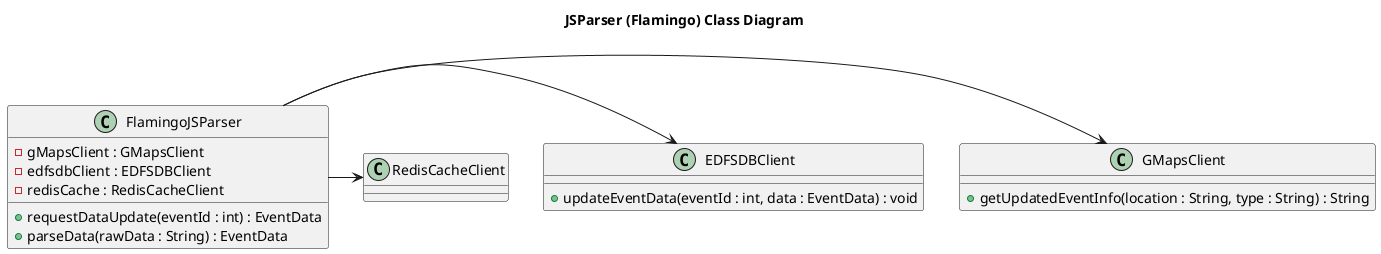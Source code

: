 @startuml
title JSParser (Flamingo) Class Diagram

class FlamingoJSParser {
  -gMapsClient : GMapsClient
  -edfsdbClient : EDFSDBClient
  -redisCache : RedisCacheClient
  +requestDataUpdate(eventId : int) : EventData
  +parseData(rawData : String) : EventData
}

class GMapsClient {
  +getUpdatedEventInfo(location : String, type : String) : String
}

class EDFSDBClient {
  +updateEventData(eventId : int, data : EventData) : void
}

FlamingoJSParser -> GMapsClient
FlamingoJSParser -> EDFSDBClient
FlamingoJSParser -> RedisCacheClient
@enduml
